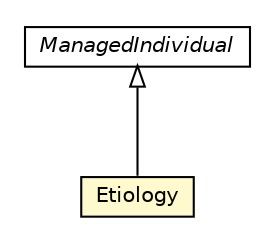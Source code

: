 #!/usr/local/bin/dot
#
# Class diagram 
# Generated by UMLGraph version R5_6-24-gf6e263 (http://www.umlgraph.org/)
#

digraph G {
	edge [fontname="Helvetica",fontsize=10,labelfontname="Helvetica",labelfontsize=10];
	node [fontname="Helvetica",fontsize=10,shape=plaintext];
	nodesep=0.25;
	ranksep=0.5;
	// org.universAAL.middleware.owl.ManagedIndividual
	c3886780 [label=<<table title="org.universAAL.middleware.owl.ManagedIndividual" border="0" cellborder="1" cellspacing="0" cellpadding="2" port="p" href="../../../middleware/owl/ManagedIndividual.html">
		<tr><td><table border="0" cellspacing="0" cellpadding="1">
<tr><td align="center" balign="center"><font face="Helvetica-Oblique"> ManagedIndividual </font></td></tr>
		</table></td></tr>
		</table>>, URL="../../../middleware/owl/ManagedIndividual.html", fontname="Helvetica", fontcolor="black", fontsize=10.0];
	// org.universAAL.ontology.disease.owl.Etiology
	c3887749 [label=<<table title="org.universAAL.ontology.disease.owl.Etiology" border="0" cellborder="1" cellspacing="0" cellpadding="2" port="p" bgcolor="lemonChiffon" href="./Etiology.html">
		<tr><td><table border="0" cellspacing="0" cellpadding="1">
<tr><td align="center" balign="center"> Etiology </td></tr>
		</table></td></tr>
		</table>>, URL="./Etiology.html", fontname="Helvetica", fontcolor="black", fontsize=10.0];
	//org.universAAL.ontology.disease.owl.Etiology extends org.universAAL.middleware.owl.ManagedIndividual
	c3886780:p -> c3887749:p [dir=back,arrowtail=empty];
}

